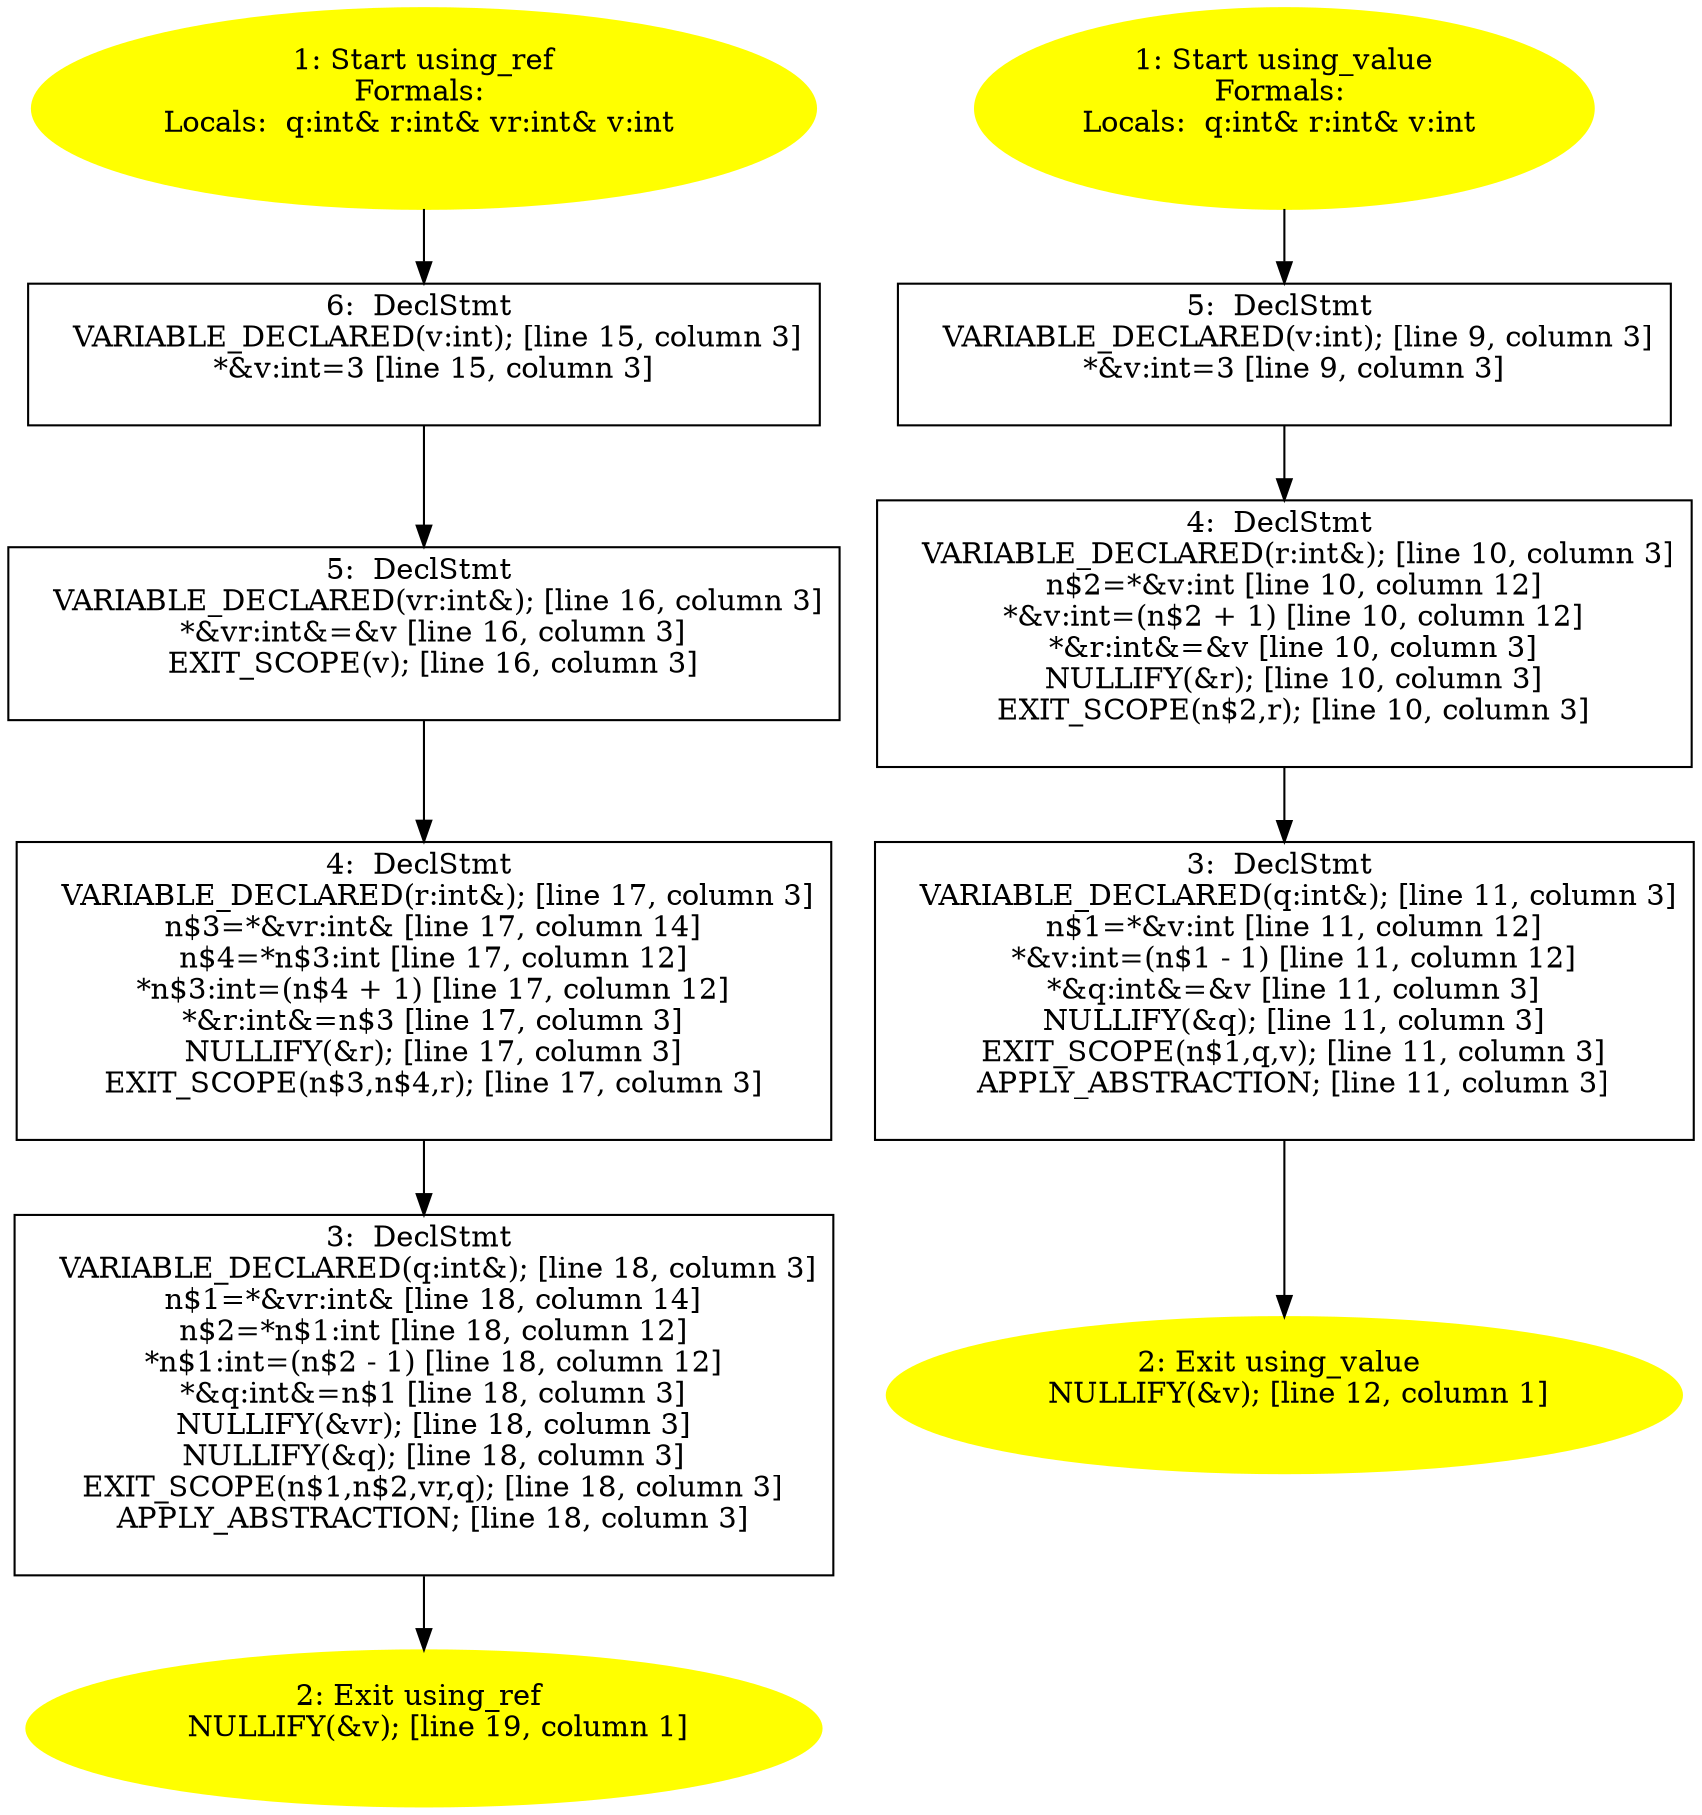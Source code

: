 /* @generated */
digraph cfg {
"using_ref#11585308534136333375.096010b8466cdacb12ca24c30d2a7334_1" [label="1: Start using_ref\nFormals: \nLocals:  q:int& r:int& vr:int& v:int \n  " color=yellow style=filled]
	

	 "using_ref#11585308534136333375.096010b8466cdacb12ca24c30d2a7334_1" -> "using_ref#11585308534136333375.096010b8466cdacb12ca24c30d2a7334_6" ;
"using_ref#11585308534136333375.096010b8466cdacb12ca24c30d2a7334_2" [label="2: Exit using_ref \n   NULLIFY(&v); [line 19, column 1]\n " color=yellow style=filled]
	

"using_ref#11585308534136333375.096010b8466cdacb12ca24c30d2a7334_3" [label="3:  DeclStmt \n   VARIABLE_DECLARED(q:int&); [line 18, column 3]\n  n$1=*&vr:int& [line 18, column 14]\n  n$2=*n$1:int [line 18, column 12]\n  *n$1:int=(n$2 - 1) [line 18, column 12]\n  *&q:int&=n$1 [line 18, column 3]\n  NULLIFY(&vr); [line 18, column 3]\n  NULLIFY(&q); [line 18, column 3]\n  EXIT_SCOPE(n$1,n$2,vr,q); [line 18, column 3]\n  APPLY_ABSTRACTION; [line 18, column 3]\n " shape="box"]
	

	 "using_ref#11585308534136333375.096010b8466cdacb12ca24c30d2a7334_3" -> "using_ref#11585308534136333375.096010b8466cdacb12ca24c30d2a7334_2" ;
"using_ref#11585308534136333375.096010b8466cdacb12ca24c30d2a7334_4" [label="4:  DeclStmt \n   VARIABLE_DECLARED(r:int&); [line 17, column 3]\n  n$3=*&vr:int& [line 17, column 14]\n  n$4=*n$3:int [line 17, column 12]\n  *n$3:int=(n$4 + 1) [line 17, column 12]\n  *&r:int&=n$3 [line 17, column 3]\n  NULLIFY(&r); [line 17, column 3]\n  EXIT_SCOPE(n$3,n$4,r); [line 17, column 3]\n " shape="box"]
	

	 "using_ref#11585308534136333375.096010b8466cdacb12ca24c30d2a7334_4" -> "using_ref#11585308534136333375.096010b8466cdacb12ca24c30d2a7334_3" ;
"using_ref#11585308534136333375.096010b8466cdacb12ca24c30d2a7334_5" [label="5:  DeclStmt \n   VARIABLE_DECLARED(vr:int&); [line 16, column 3]\n  *&vr:int&=&v [line 16, column 3]\n  EXIT_SCOPE(v); [line 16, column 3]\n " shape="box"]
	

	 "using_ref#11585308534136333375.096010b8466cdacb12ca24c30d2a7334_5" -> "using_ref#11585308534136333375.096010b8466cdacb12ca24c30d2a7334_4" ;
"using_ref#11585308534136333375.096010b8466cdacb12ca24c30d2a7334_6" [label="6:  DeclStmt \n   VARIABLE_DECLARED(v:int); [line 15, column 3]\n  *&v:int=3 [line 15, column 3]\n " shape="box"]
	

	 "using_ref#11585308534136333375.096010b8466cdacb12ca24c30d2a7334_6" -> "using_ref#11585308534136333375.096010b8466cdacb12ca24c30d2a7334_5" ;
"using_value#13692921440907975250.fad67099f85ea68eb3281c85bd0ca170_1" [label="1: Start using_value\nFormals: \nLocals:  q:int& r:int& v:int \n  " color=yellow style=filled]
	

	 "using_value#13692921440907975250.fad67099f85ea68eb3281c85bd0ca170_1" -> "using_value#13692921440907975250.fad67099f85ea68eb3281c85bd0ca170_5" ;
"using_value#13692921440907975250.fad67099f85ea68eb3281c85bd0ca170_2" [label="2: Exit using_value \n   NULLIFY(&v); [line 12, column 1]\n " color=yellow style=filled]
	

"using_value#13692921440907975250.fad67099f85ea68eb3281c85bd0ca170_3" [label="3:  DeclStmt \n   VARIABLE_DECLARED(q:int&); [line 11, column 3]\n  n$1=*&v:int [line 11, column 12]\n  *&v:int=(n$1 - 1) [line 11, column 12]\n  *&q:int&=&v [line 11, column 3]\n  NULLIFY(&q); [line 11, column 3]\n  EXIT_SCOPE(n$1,q,v); [line 11, column 3]\n  APPLY_ABSTRACTION; [line 11, column 3]\n " shape="box"]
	

	 "using_value#13692921440907975250.fad67099f85ea68eb3281c85bd0ca170_3" -> "using_value#13692921440907975250.fad67099f85ea68eb3281c85bd0ca170_2" ;
"using_value#13692921440907975250.fad67099f85ea68eb3281c85bd0ca170_4" [label="4:  DeclStmt \n   VARIABLE_DECLARED(r:int&); [line 10, column 3]\n  n$2=*&v:int [line 10, column 12]\n  *&v:int=(n$2 + 1) [line 10, column 12]\n  *&r:int&=&v [line 10, column 3]\n  NULLIFY(&r); [line 10, column 3]\n  EXIT_SCOPE(n$2,r); [line 10, column 3]\n " shape="box"]
	

	 "using_value#13692921440907975250.fad67099f85ea68eb3281c85bd0ca170_4" -> "using_value#13692921440907975250.fad67099f85ea68eb3281c85bd0ca170_3" ;
"using_value#13692921440907975250.fad67099f85ea68eb3281c85bd0ca170_5" [label="5:  DeclStmt \n   VARIABLE_DECLARED(v:int); [line 9, column 3]\n  *&v:int=3 [line 9, column 3]\n " shape="box"]
	

	 "using_value#13692921440907975250.fad67099f85ea68eb3281c85bd0ca170_5" -> "using_value#13692921440907975250.fad67099f85ea68eb3281c85bd0ca170_4" ;
}
